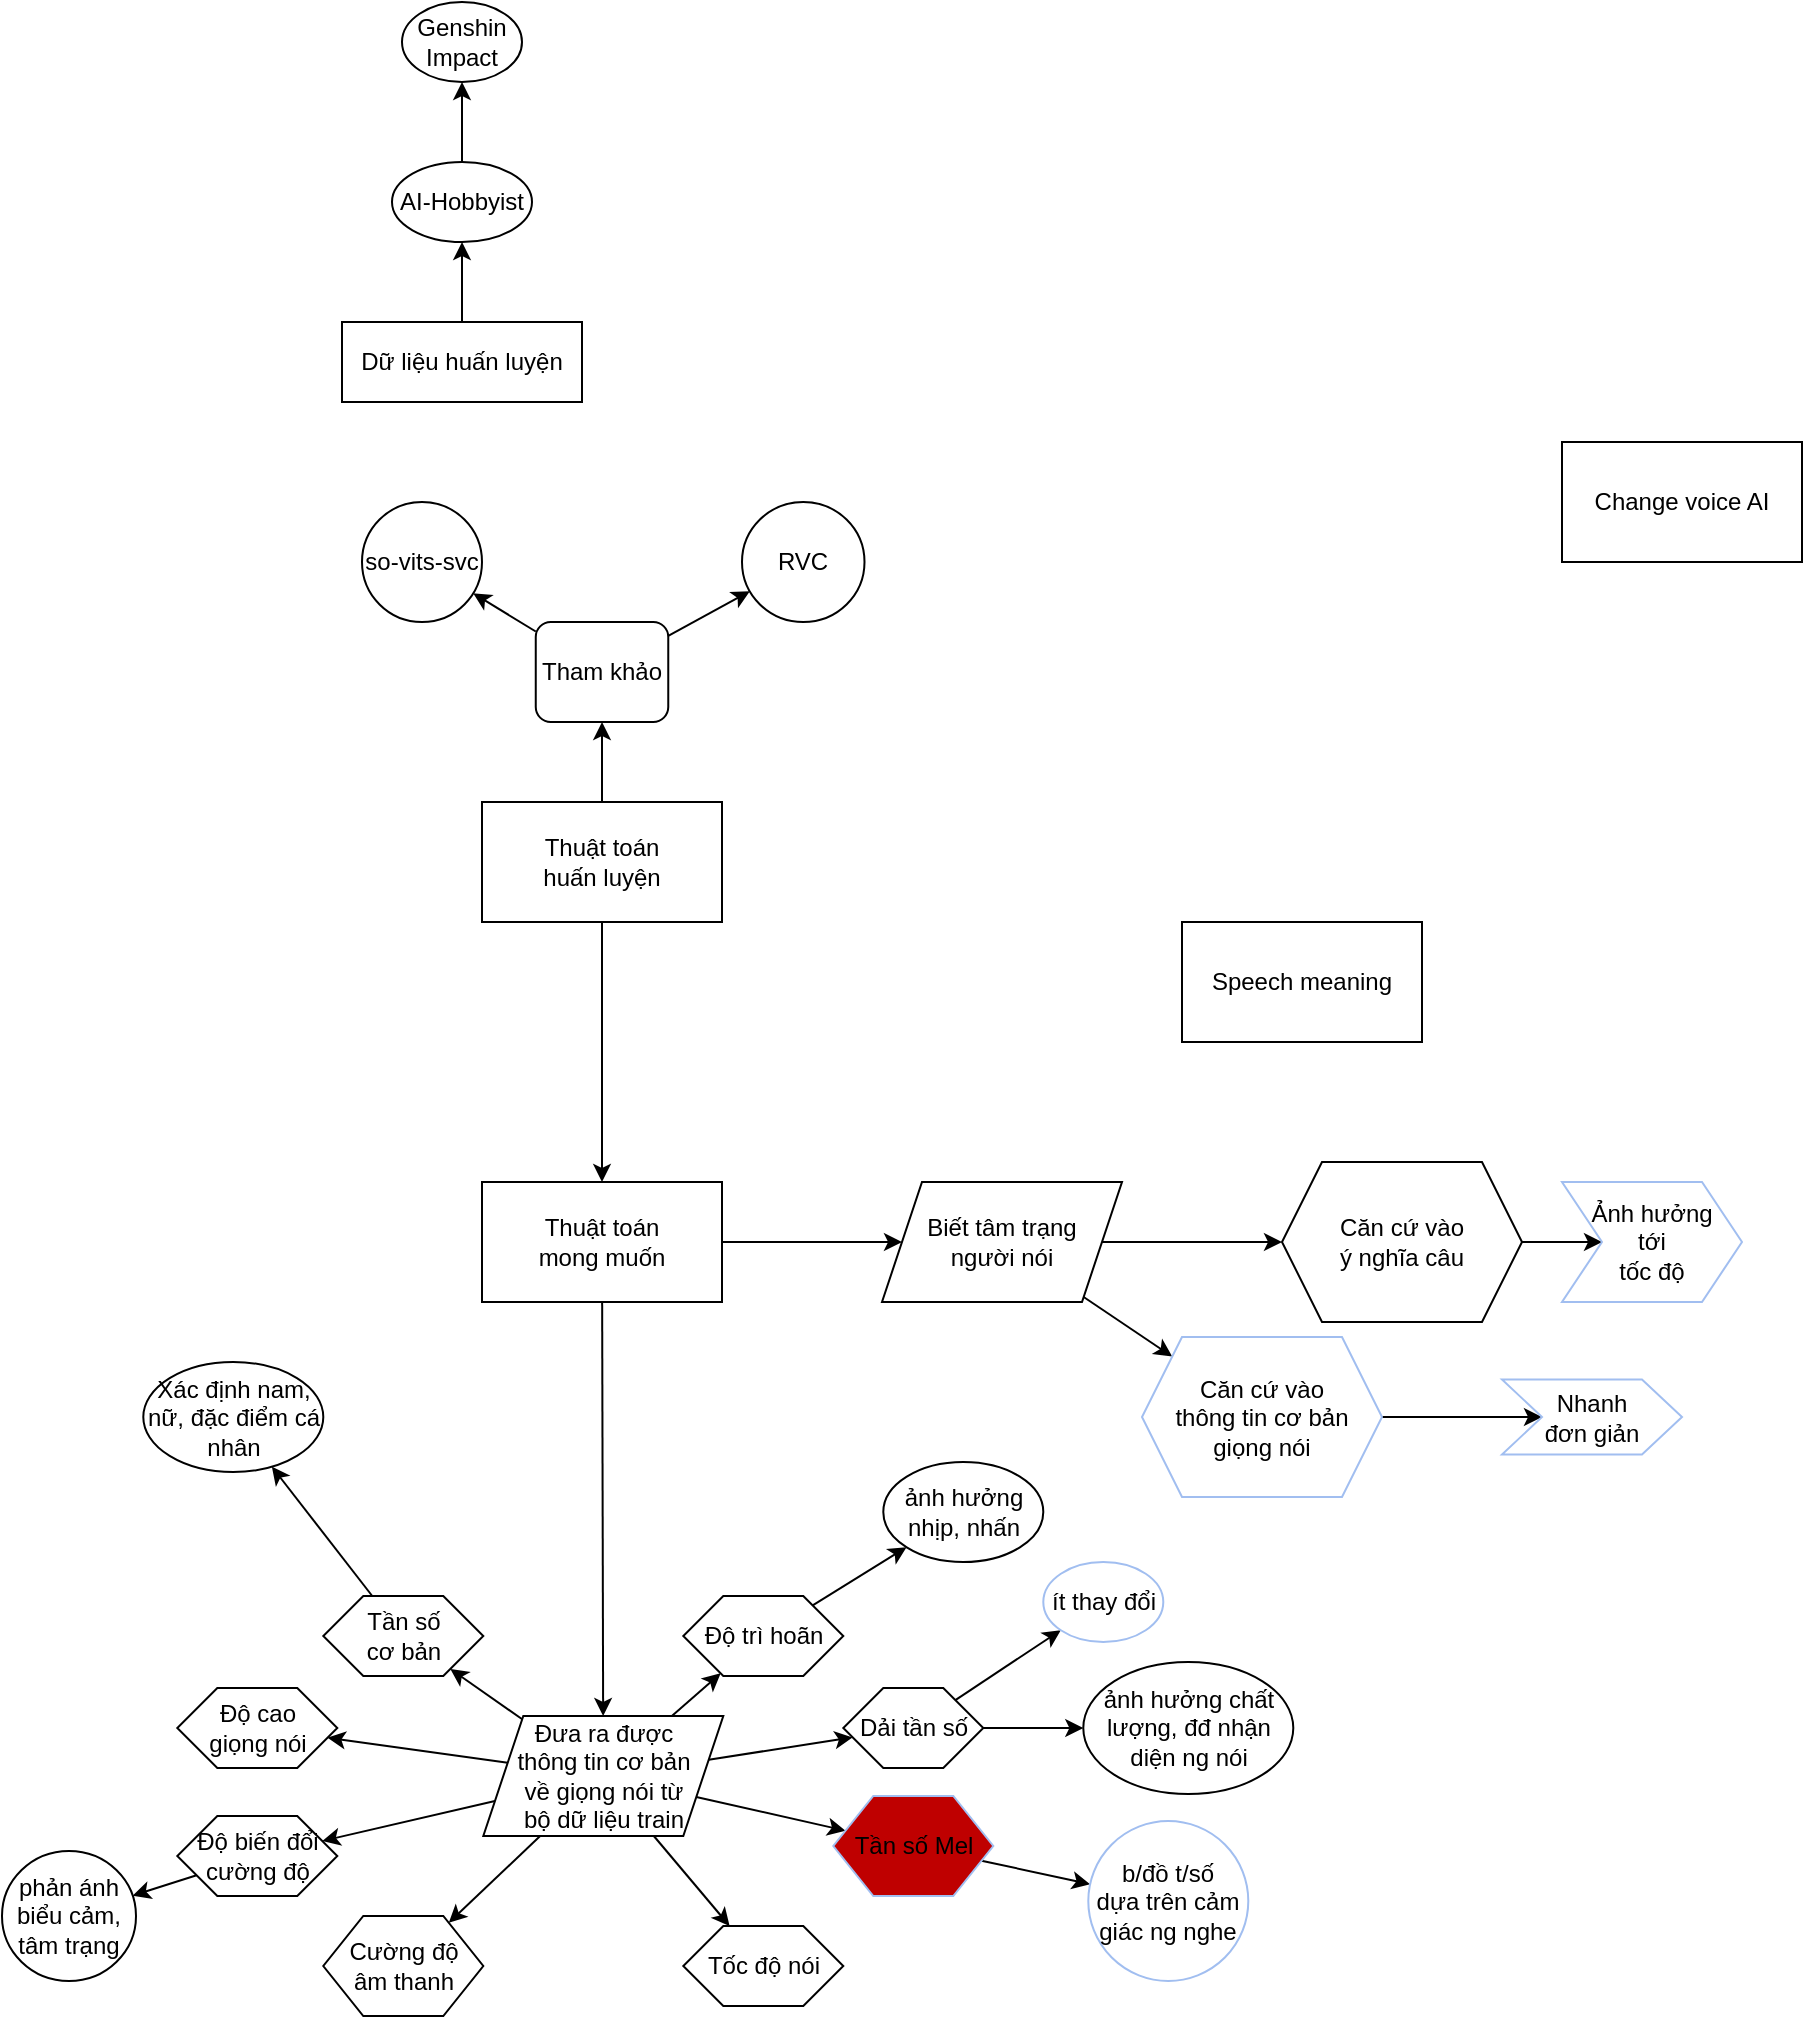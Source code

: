 <mxfile>
    <diagram id="du3HDHXmK6elPqAYcbAU" name="Page-1">
        <mxGraphModel dx="2071" dy="611" grid="1" gridSize="10" guides="1" tooltips="1" connect="1" arrows="1" fold="1" page="1" pageScale="1" pageWidth="850" pageHeight="1100" math="0" shadow="0">
            <root>
                <mxCell id="0"/>
                <mxCell id="1" parent="0"/>
                <mxCell id="2" value="Change voice AI" style="whiteSpace=wrap;html=1;" vertex="1" parent="1">
                    <mxGeometry x="660" y="220" width="120" height="60" as="geometry"/>
                </mxCell>
                <mxCell id="4" value="&lt;div style=&quot;text-align: start;&quot;&gt;Speech meaning&lt;/div&gt;" style="whiteSpace=wrap;html=1;" vertex="1" parent="1">
                    <mxGeometry x="470" y="460" width="120" height="60" as="geometry"/>
                </mxCell>
                <mxCell id="10" value="" style="edgeStyle=none;html=1;" edge="1" parent="1" source="5" target="9">
                    <mxGeometry relative="1" as="geometry"/>
                </mxCell>
                <mxCell id="5" value="Dữ liệu huấn luyện" style="whiteSpace=wrap;html=1;" vertex="1" parent="1">
                    <mxGeometry x="50" y="160" width="120" height="40" as="geometry"/>
                </mxCell>
                <mxCell id="12" value="" style="edgeStyle=none;html=1;" edge="1" parent="1" source="9" target="11">
                    <mxGeometry relative="1" as="geometry"/>
                </mxCell>
                <mxCell id="9" value="AI-Hobbyist" style="ellipse;whiteSpace=wrap;html=1;" vertex="1" parent="1">
                    <mxGeometry x="75" y="80" width="70" height="40" as="geometry"/>
                </mxCell>
                <mxCell id="11" value="Genshin Impact" style="ellipse;whiteSpace=wrap;html=1;" vertex="1" parent="1">
                    <mxGeometry x="80" width="60" height="40" as="geometry"/>
                </mxCell>
                <mxCell id="17" value="" style="edgeStyle=none;html=1;" edge="1" parent="1" source="15" target="16">
                    <mxGeometry relative="1" as="geometry"/>
                </mxCell>
                <mxCell id="26" value="" style="edgeStyle=none;html=1;" edge="1" parent="1" source="15" target="25">
                    <mxGeometry relative="1" as="geometry"/>
                </mxCell>
                <mxCell id="15" value="Thuật toán&lt;br&gt;huấn luyện" style="whiteSpace=wrap;html=1;" vertex="1" parent="1">
                    <mxGeometry x="120" y="400" width="120" height="60" as="geometry"/>
                </mxCell>
                <mxCell id="19" value="" style="edgeStyle=none;html=1;" edge="1" parent="1" source="16" target="18">
                    <mxGeometry relative="1" as="geometry"/>
                </mxCell>
                <mxCell id="21" value="" style="edgeStyle=none;html=1;" edge="1" parent="1" source="16" target="20">
                    <mxGeometry relative="1" as="geometry"/>
                </mxCell>
                <mxCell id="16" value="Tham khảo" style="rounded=1;whiteSpace=wrap;html=1;" vertex="1" parent="1">
                    <mxGeometry x="146.88" y="310" width="66.25" height="50" as="geometry"/>
                </mxCell>
                <mxCell id="18" value="RVC" style="ellipse;whiteSpace=wrap;html=1;rounded=1;" vertex="1" parent="1">
                    <mxGeometry x="250" y="250" width="61.25" height="60" as="geometry"/>
                </mxCell>
                <mxCell id="20" value="so-vits-svc" style="ellipse;whiteSpace=wrap;html=1;rounded=1;" vertex="1" parent="1">
                    <mxGeometry x="60" y="250" width="60" height="60" as="geometry"/>
                </mxCell>
                <mxCell id="28" value="" style="edgeStyle=none;html=1;" edge="1" parent="1" source="25" target="27">
                    <mxGeometry relative="1" as="geometry">
                        <mxPoint x="180.65" y="772" as="sourcePoint"/>
                    </mxGeometry>
                </mxCell>
                <mxCell id="73" value="" style="edgeStyle=none;html=1;" edge="1" parent="1" source="25" target="72">
                    <mxGeometry relative="1" as="geometry"/>
                </mxCell>
                <mxCell id="25" value="Thuật toán&lt;br&gt;mong muốn" style="whiteSpace=wrap;html=1;" vertex="1" parent="1">
                    <mxGeometry x="120" y="590" width="120" height="60" as="geometry"/>
                </mxCell>
                <mxCell id="40" value="" style="edgeStyle=none;html=1;" edge="1" parent="1" source="27" target="39">
                    <mxGeometry relative="1" as="geometry"/>
                </mxCell>
                <mxCell id="42" value="" style="edgeStyle=none;html=1;" edge="1" parent="1" source="27" target="41">
                    <mxGeometry relative="1" as="geometry"/>
                </mxCell>
                <mxCell id="54" style="edgeStyle=none;html=1;" edge="1" parent="1" source="27" target="48">
                    <mxGeometry relative="1" as="geometry"/>
                </mxCell>
                <mxCell id="55" style="edgeStyle=none;html=1;" edge="1" parent="1" source="27" target="43">
                    <mxGeometry relative="1" as="geometry"/>
                </mxCell>
                <mxCell id="56" style="edgeStyle=none;html=1;" edge="1" parent="1" source="27" target="44">
                    <mxGeometry relative="1" as="geometry"/>
                </mxCell>
                <mxCell id="57" style="edgeStyle=none;html=1;" edge="1" parent="1" source="27" target="47">
                    <mxGeometry relative="1" as="geometry"/>
                </mxCell>
                <mxCell id="58" style="edgeStyle=none;html=1;" edge="1" parent="1" source="27" target="45">
                    <mxGeometry relative="1" as="geometry"/>
                </mxCell>
                <mxCell id="59" style="edgeStyle=none;html=1;" edge="1" parent="1" source="27" target="46">
                    <mxGeometry relative="1" as="geometry"/>
                </mxCell>
                <mxCell id="27" value="Đưa ra được&lt;br&gt;thông tin cơ bản&lt;br&gt;về giọng nói từ&lt;br&gt;bộ dữ liệu train" style="shape=parallelogram;perimeter=parallelogramPerimeter;whiteSpace=wrap;html=1;fixedSize=1;" vertex="1" parent="1">
                    <mxGeometry x="120.65" y="857" width="120" height="60" as="geometry"/>
                </mxCell>
                <mxCell id="53" value="" style="edgeStyle=none;html=1;" edge="1" parent="1" source="39" target="52">
                    <mxGeometry relative="1" as="geometry">
                        <mxPoint x="29.53" y="774.555" as="targetPoint"/>
                    </mxGeometry>
                </mxCell>
                <mxCell id="39" value="Tần số&lt;br&gt;cơ bản" style="shape=hexagon;perimeter=hexagonPerimeter2;whiteSpace=wrap;html=1;fixedSize=1;" vertex="1" parent="1">
                    <mxGeometry x="40.65" y="797" width="80" height="40" as="geometry"/>
                </mxCell>
                <mxCell id="41" value="Cường độ&lt;br&gt;âm thanh" style="shape=hexagon;perimeter=hexagonPerimeter2;whiteSpace=wrap;html=1;fixedSize=1;" vertex="1" parent="1">
                    <mxGeometry x="40.65" y="957" width="80" height="50" as="geometry"/>
                </mxCell>
                <mxCell id="61" value="" style="edgeStyle=none;html=1;" edge="1" parent="1" source="43" target="60">
                    <mxGeometry relative="1" as="geometry">
                        <mxPoint x="-73.005" y="943.105" as="targetPoint"/>
                    </mxGeometry>
                </mxCell>
                <mxCell id="43" value="Độ biến đổi&lt;br&gt;cường độ" style="shape=hexagon;perimeter=hexagonPerimeter2;whiteSpace=wrap;html=1;fixedSize=1;" vertex="1" parent="1">
                    <mxGeometry x="-32.35" y="907" width="80" height="40" as="geometry"/>
                </mxCell>
                <mxCell id="44" value="Tốc độ nói" style="shape=hexagon;perimeter=hexagonPerimeter2;whiteSpace=wrap;html=1;fixedSize=1;" vertex="1" parent="1">
                    <mxGeometry x="220.65" y="962" width="80" height="40" as="geometry"/>
                </mxCell>
                <mxCell id="63" value="" style="edgeStyle=none;html=1;" edge="1" parent="1" source="45" target="62">
                    <mxGeometry relative="1" as="geometry"/>
                </mxCell>
                <mxCell id="71" style="edgeStyle=none;html=1;" edge="1" parent="1" source="45" target="70">
                    <mxGeometry relative="1" as="geometry"/>
                </mxCell>
                <mxCell id="45" value="Dải tần số" style="shape=hexagon;perimeter=hexagonPerimeter2;whiteSpace=wrap;html=1;fixedSize=1;" vertex="1" parent="1">
                    <mxGeometry x="300.65" y="843" width="70" height="40" as="geometry"/>
                </mxCell>
                <mxCell id="67" style="edgeStyle=none;html=1;" edge="1" parent="1" source="46" target="66">
                    <mxGeometry relative="1" as="geometry"/>
                </mxCell>
                <mxCell id="46" value="Độ trì hoãn" style="shape=hexagon;perimeter=hexagonPerimeter2;whiteSpace=wrap;html=1;fixedSize=1;" vertex="1" parent="1">
                    <mxGeometry x="220.65" y="797" width="80" height="40" as="geometry"/>
                </mxCell>
                <mxCell id="69" value="" style="edgeStyle=none;html=1;" edge="1" parent="1" source="47" target="68">
                    <mxGeometry relative="1" as="geometry"/>
                </mxCell>
                <mxCell id="47" value="Tần số Mel" style="shape=hexagon;perimeter=hexagonPerimeter2;whiteSpace=wrap;html=1;fixedSize=1;fillColor=#BF0000;strokeColor=#A1BEF0;" vertex="1" parent="1">
                    <mxGeometry x="295.65" y="897" width="80" height="50" as="geometry"/>
                </mxCell>
                <mxCell id="48" value="Độ cao&lt;br&gt;giọng nói" style="shape=hexagon;perimeter=hexagonPerimeter2;whiteSpace=wrap;html=1;fixedSize=1;" vertex="1" parent="1">
                    <mxGeometry x="-32.35" y="843" width="80" height="40" as="geometry"/>
                </mxCell>
                <mxCell id="52" value="Xác định nam, nữ, đặc điểm cá nhân" style="ellipse;whiteSpace=wrap;html=1;" vertex="1" parent="1">
                    <mxGeometry x="-49.35" y="680" width="90" height="55" as="geometry"/>
                </mxCell>
                <mxCell id="60" value="phản ánh &lt;br&gt;biểu cảm,&lt;br&gt;tâm trạng" style="ellipse;whiteSpace=wrap;html=1;" vertex="1" parent="1">
                    <mxGeometry x="-120" y="924.5" width="67" height="65" as="geometry"/>
                </mxCell>
                <mxCell id="62" value="ảnh hưởng chất lượng, đđ nhận diện ng nói" style="ellipse;whiteSpace=wrap;html=1;" vertex="1" parent="1">
                    <mxGeometry x="420.65" y="830" width="105" height="66" as="geometry"/>
                </mxCell>
                <mxCell id="66" value="ảnh hưởng nhịp, nhấn" style="ellipse;whiteSpace=wrap;html=1;" vertex="1" parent="1">
                    <mxGeometry x="320.65" y="730" width="80" height="50" as="geometry"/>
                </mxCell>
                <mxCell id="68" value="b/đồ t/số&lt;br&gt;dựa trên cảm giác ng nghe" style="ellipse;whiteSpace=wrap;html=1;fillColor=none;strokeColor=#A1BEF0;" vertex="1" parent="1">
                    <mxGeometry x="423.15" y="909.5" width="80" height="80" as="geometry"/>
                </mxCell>
                <mxCell id="70" value="ít thay đổi" style="ellipse;whiteSpace=wrap;html=1;strokeColor=#A1BEF0;fillColor=none;" vertex="1" parent="1">
                    <mxGeometry x="400.65" y="780" width="60" height="40" as="geometry"/>
                </mxCell>
                <mxCell id="75" value="" style="edgeStyle=none;html=1;" edge="1" parent="1" source="72" target="74">
                    <mxGeometry relative="1" as="geometry"/>
                </mxCell>
                <mxCell id="78" style="edgeStyle=none;html=1;" edge="1" parent="1" source="72" target="77">
                    <mxGeometry relative="1" as="geometry"/>
                </mxCell>
                <mxCell id="72" value="Biết tâm trạng&lt;br&gt;người nói" style="shape=parallelogram;perimeter=parallelogramPerimeter;whiteSpace=wrap;html=1;fixedSize=1;" vertex="1" parent="1">
                    <mxGeometry x="320" y="590" width="120" height="60" as="geometry"/>
                </mxCell>
                <mxCell id="83" style="edgeStyle=none;html=1;" edge="1" parent="1" source="74" target="81">
                    <mxGeometry relative="1" as="geometry"/>
                </mxCell>
                <mxCell id="74" value="Căn cứ vào&lt;br&gt;ý nghĩa câu" style="shape=hexagon;perimeter=hexagonPerimeter2;whiteSpace=wrap;html=1;fixedSize=1;" vertex="1" parent="1">
                    <mxGeometry x="520" y="580" width="120" height="80" as="geometry"/>
                </mxCell>
                <mxCell id="85" value="" style="edgeStyle=none;html=1;" edge="1" parent="1" source="77" target="84">
                    <mxGeometry relative="1" as="geometry"/>
                </mxCell>
                <mxCell id="77" value="Căn cứ vào&lt;br&gt;thông tin cơ bản&lt;br&gt;giọng nói" style="shape=hexagon;perimeter=hexagonPerimeter2;whiteSpace=wrap;html=1;fixedSize=1;strokeColor=#A1BEF0;fillColor=none;" vertex="1" parent="1">
                    <mxGeometry x="450" y="667.5" width="120" height="80" as="geometry"/>
                </mxCell>
                <mxCell id="81" value="Ảnh hưởng &lt;br&gt;tới&lt;br&gt;tốc độ" style="shape=step;perimeter=stepPerimeter;whiteSpace=wrap;html=1;fixedSize=1;strokeColor=#A1BEF0;fillColor=none;" vertex="1" parent="1">
                    <mxGeometry x="660" y="590" width="90" height="60" as="geometry"/>
                </mxCell>
                <mxCell id="84" value="Nhanh&lt;br&gt;đơn giản" style="shape=step;perimeter=stepPerimeter;whiteSpace=wrap;html=1;fixedSize=1;fillColor=none;strokeColor=#A1BEF0;" vertex="1" parent="1">
                    <mxGeometry x="630" y="688.75" width="90" height="37.5" as="geometry"/>
                </mxCell>
            </root>
        </mxGraphModel>
    </diagram>
</mxfile>